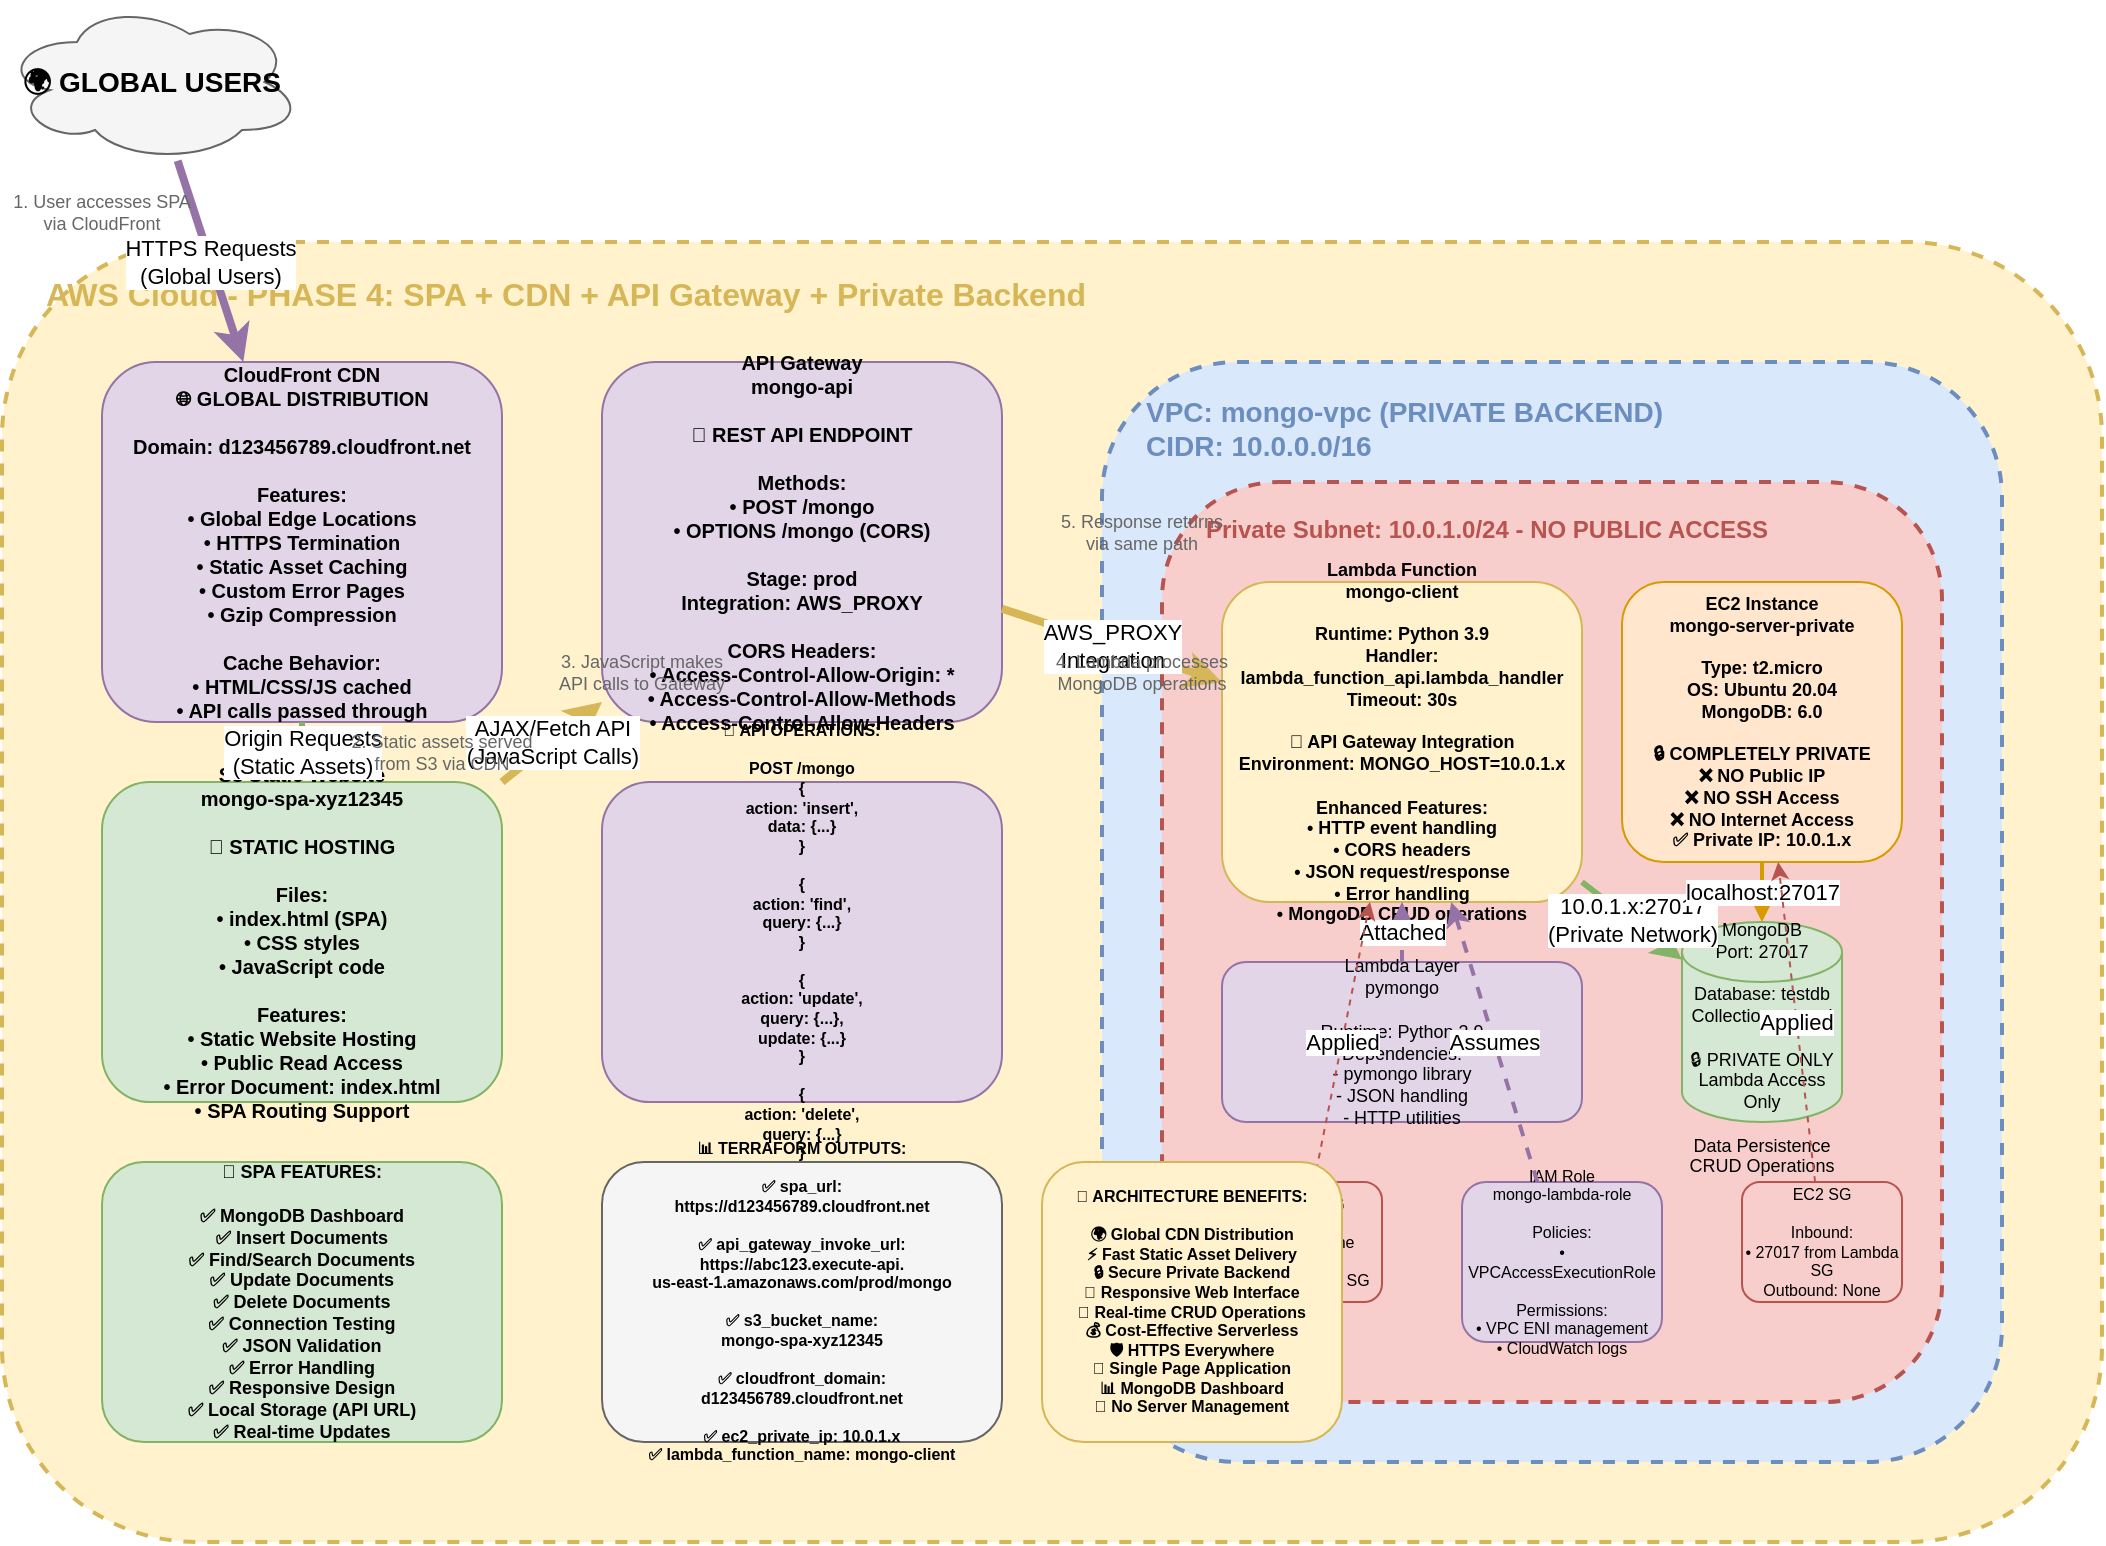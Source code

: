 <mxfile version="22.1.16" type="device">
  <diagram name="AWS MongoDB Lambda Phase 4 - SPA + CDN" id="aws-mongo-lambda-phase4">
    <mxGraphModel dx="1422" dy="794" grid="1" gridSize="10" guides="1" tooltips="1" connect="1" arrows="1" fold="1" page="1" pageScale="1" pageWidth="1169" pageHeight="827" math="0" shadow="0">
      <root>
        <mxCell id="0" />
        <mxCell id="1" parent="0" />
        
        <!-- Global Users -->
        <mxCell id="global-users" value="🌍 GLOBAL USERS" style="ellipse;shape=cloud;whiteSpace=wrap;html=1;fillColor=#f5f5f5;strokeColor=#666666;fontSize=14;fontStyle=1;" vertex="1" parent="1">
          <mxGeometry x="50" y="30" width="150" height="80" as="geometry" />
        </mxCell>

        <!-- AWS Cloud Container -->
        <mxCell id="aws-cloud" value="" style="rounded=1;whiteSpace=wrap;html=1;fillColor=#fff2cc;strokeColor=#d6b656;strokeWidth=2;dashed=1;" vertex="1" parent="1">
          <mxGeometry x="50" y="150" width="1050" height="650" as="geometry" />
        </mxCell>
        <mxCell id="aws-label" value="AWS Cloud - PHASE 4: SPA + CDN + API Gateway + Private Backend" style="text;html=1;strokeColor=none;fillColor=none;align=left;verticalAlign=top;whiteSpace=wrap;rounded=0;fontSize=16;fontStyle=1;fontColor=#d6b656;" vertex="1" parent="1">
          <mxGeometry x="70" y="160" width="600" height="30" as="geometry" />
        </mxCell>

        <!-- CloudFront CDN -->
        <mxCell id="cloudfront" value="CloudFront CDN&#xa;🌐 GLOBAL DISTRIBUTION&#xa;&#xa;Domain: d123456789.cloudfront.net&#xa;&#xa;Features:&#xa;• Global Edge Locations&#xa;• HTTPS Termination&#xa;• Static Asset Caching&#xa;• Custom Error Pages&#xa;• Gzip Compression&#xa;&#xa;Cache Behavior:&#xa;• HTML/CSS/JS cached&#xa;• API calls passed through" style="rounded=1;whiteSpace=wrap;html=1;fillColor=#e1d5e7;strokeColor=#9673a6;fontSize=10;fontStyle=1;" vertex="1" parent="1">
          <mxGeometry x="100" y="210" width="200" height="180" as="geometry" />
        </mxCell>

        <!-- S3 Static Website -->
        <mxCell id="s3-bucket" value="S3 Static Website&#xa;mongo-spa-xyz12345&#xa;&#xa;📁 STATIC HOSTING&#xa;&#xa;Files:&#xa;• index.html (SPA)&#xa;• CSS styles&#xa;• JavaScript code&#xa;&#xa;Features:&#xa;• Static Website Hosting&#xa;• Public Read Access&#xa;• Error Document: index.html&#xa;• SPA Routing Support" style="rounded=1;whiteSpace=wrap;html=1;fillColor=#d5e8d4;strokeColor=#82b366;fontSize=10;fontStyle=1;" vertex="1" parent="1">
          <mxGeometry x="100" y="420" width="200" height="160" as="geometry" />
        </mxCell>

        <!-- API Gateway -->
        <mxCell id="api-gateway" value="API Gateway&#xa;mongo-api&#xa;&#xa;🔗 REST API ENDPOINT&#xa;&#xa;Methods:&#xa;• POST /mongo&#xa;• OPTIONS /mongo (CORS)&#xa;&#xa;Stage: prod&#xa;Integration: AWS_PROXY&#xa;&#xa;CORS Headers:&#xa;• Access-Control-Allow-Origin: *&#xa;• Access-Control-Allow-Methods&#xa;• Access-Control-Allow-Headers" style="rounded=1;whiteSpace=wrap;html=1;fillColor=#e1d5e7;strokeColor=#9673a6;fontSize=10;fontStyle=1;" vertex="1" parent="1">
          <mxGeometry x="350" y="210" width="200" height="180" as="geometry" />
        </mxCell>

        <!-- VPC Container -->
        <mxCell id="vpc" value="" style="rounded=1;whiteSpace=wrap;html=1;fillColor=#dae8fc;strokeColor=#6c8ebf;strokeWidth=2;dashed=1;" vertex="1" parent="1">
          <mxGeometry x="600" y="210" width="450" height="550" as="geometry" />
        </mxCell>
        <mxCell id="vpc-label" value="VPC: mongo-vpc (PRIVATE BACKEND)&#xa;CIDR: 10.0.0.0/16" style="text;html=1;strokeColor=none;fillColor=none;align=left;verticalAlign=top;whiteSpace=wrap;rounded=0;fontSize=14;fontStyle=1;fontColor=#6c8ebf;" vertex="1" parent="1">
          <mxGeometry x="620" y="220" width="300" height="40" as="geometry" />
        </mxCell>

        <!-- Private Subnet -->
        <mxCell id="subnet" value="" style="rounded=1;whiteSpace=wrap;html=1;fillColor=#f8cecc;strokeColor=#b85450;strokeWidth=2;dashed=1;" vertex="1" parent="1">
          <mxGeometry x="630" y="270" width="390" height="460" as="geometry" />
        </mxCell>
        <mxCell id="subnet-label" value="Private Subnet: 10.0.1.0/24 - NO PUBLIC ACCESS" style="text;html=1;strokeColor=none;fillColor=none;align=left;verticalAlign=top;whiteSpace=wrap;rounded=0;fontSize=12;fontStyle=1;fontColor=#b85450;" vertex="1" parent="1">
          <mxGeometry x="650" y="280" width="300" height="30" as="geometry" />
        </mxCell>

        <!-- Lambda Function -->
        <mxCell id="lambda" value="Lambda Function&#xa;mongo-client&#xa;&#xa;Runtime: Python 3.9&#xa;Handler: lambda_function_api.lambda_handler&#xa;Timeout: 30s&#xa;&#xa;🔗 API Gateway Integration&#xa;Environment: MONGO_HOST=10.0.1.x&#xa;&#xa;Enhanced Features:&#xa;• HTTP event handling&#xa;• CORS headers&#xa;• JSON request/response&#xa;• Error handling&#xa;• MongoDB CRUD operations" style="rounded=1;whiteSpace=wrap;html=1;fillColor=#fff2cc;strokeColor=#d6b656;fontSize=9;fontStyle=1;" vertex="1" parent="1">
          <mxGeometry x="660" y="320" width="180" height="160" as="geometry" />
        </mxCell>

        <!-- EC2 Instance -->
        <mxCell id="ec2" value="EC2 Instance&#xa;mongo-server-private&#xa;&#xa;Type: t2.micro&#xa;OS: Ubuntu 20.04&#xa;MongoDB: 6.0&#xa;&#xa;🔒 COMPLETELY PRIVATE&#xa;❌ NO Public IP&#xa;❌ NO SSH Access&#xa;❌ NO Internet Access&#xa;✅ Private IP: 10.0.1.x" style="rounded=1;whiteSpace=wrap;html=1;fillColor=#ffe6cc;strokeColor=#d79b00;fontSize=9;fontStyle=1;" vertex="1" parent="1">
          <mxGeometry x="860" y="320" width="140" height="140" as="geometry" />
        </mxCell>

        <!-- MongoDB -->
        <mxCell id="mongodb" value="MongoDB&#xa;Port: 27017&#xa;&#xa;Database: testdb&#xa;Collection: testcol&#xa;&#xa;🔒 PRIVATE ONLY&#xa;Lambda Access Only&#xa;&#xa;Data Persistence&#xa;CRUD Operations" style="shape=cylinder3;whiteSpace=wrap;html=1;boundedLbl=1;backgroundOutline=1;size=15;fillColor=#d5e8d4;strokeColor=#82b366;fontSize=9;" vertex="1" parent="1">
          <mxGeometry x="890" y="490" width="80" height="100" as="geometry" />
        </mxCell>

        <!-- Lambda Layer -->
        <mxCell id="lambda-layer" value="Lambda Layer&#xa;pymongo&#xa;&#xa;Runtime: Python 3.9&#xa;Dependencies:&#xa;- pymongo library&#xa;- JSON handling&#xa;- HTTP utilities" style="rounded=1;whiteSpace=wrap;html=1;fillColor=#e1d5e7;strokeColor=#9673a6;fontSize=9;" vertex="1" parent="1">
          <mxGeometry x="660" y="510" width="180" height="80" as="geometry" />
        </mxCell>

        <!-- Security Groups -->
        <mxCell id="sg-lambda" value="Lambda SG&#xa;&#xa;Inbound: None&#xa;Outbound:&#xa;• 27017 to EC2 SG" style="rounded=1;whiteSpace=wrap;html=1;fillColor=#f8cecc;strokeColor=#b85450;fontSize=8;" vertex="1" parent="1">
          <mxGeometry x="660" y="620" width="80" height="60" as="geometry" />
        </mxCell>

        <mxCell id="sg-ec2" value="EC2 SG&#xa;&#xa;Inbound:&#xa;• 27017 from Lambda SG&#xa;Outbound: None" style="rounded=1;whiteSpace=wrap;html=1;fillColor=#f8cecc;strokeColor=#b85450;fontSize=8;" vertex="1" parent="1">
          <mxGeometry x="920" y="620" width="80" height="60" as="geometry" />
        </mxCell>

        <!-- IAM Role -->
        <mxCell id="iam-role" value="IAM Role&#xa;mongo-lambda-role&#xa;&#xa;Policies:&#xa;• VPCAccessExecutionRole&#xa;&#xa;Permissions:&#xa;• VPC ENI management&#xa;• CloudWatch logs" style="rounded=1;whiteSpace=wrap;html=1;fillColor=#e1d5e7;strokeColor=#9673a6;fontSize=8;" vertex="1" parent="1">
          <mxGeometry x="780" y="620" width="100" height="80" as="geometry" />
        </mxCell>

        <!-- SPA Features Box -->
        <mxCell id="spa-features" value="📱 SPA FEATURES:&#xa;&#xa;✅ MongoDB Dashboard&#xa;✅ Insert Documents&#xa;✅ Find/Search Documents&#xa;✅ Update Documents&#xa;✅ Delete Documents&#xa;✅ Connection Testing&#xa;✅ JSON Validation&#xa;✅ Error Handling&#xa;✅ Responsive Design&#xa;✅ Local Storage (API URL)&#xa;✅ Real-time Updates" style="rounded=1;whiteSpace=wrap;html=1;fillColor=#d5e8d4;strokeColor=#82b366;fontSize=9;fontStyle=1;" vertex="1" parent="1">
          <mxGeometry x="100" y="610" width="200" height="140" as="geometry" />
        </mxCell>

        <!-- API Operations Box -->
        <mxCell id="api-operations" value="🔧 API OPERATIONS:&#xa;&#xa;POST /mongo&#xa;{&#xa;  action: 'insert',&#xa;  data: {...}&#xa;}&#xa;&#xa;{&#xa;  action: 'find',&#xa;  query: {...}&#xa;}&#xa;&#xa;{&#xa;  action: 'update',&#xa;  query: {...},&#xa;  update: {...}&#xa;}&#xa;&#xa;{&#xa;  action: 'delete',&#xa;  query: {...}&#xa;}" style="rounded=1;whiteSpace=wrap;html=1;fillColor=#e1d5e7;strokeColor=#9673a6;fontSize=8;fontStyle=1;" vertex="1" parent="1">
          <mxGeometry x="350" y="420" width="200" height="160" as="geometry" />
        </mxCell>

        <!-- Connection Lines -->
        <!-- Users to CloudFront -->
        <mxCell id="conn1" value="HTTPS Requests&#xa;(Global Users)" style="endArrow=classic;html=1;rounded=0;strokeWidth=4;strokeColor=#9673a6;" edge="1" parent="1" source="global-users" target="cloudfront">
          <mxGeometry width="50" height="50" relative="1" as="geometry">
            <mxPoint x="125" y="110" as="sourcePoint" />
            <mxPoint x="200" y="210" as="targetPoint" />
          </mxGeometry>
        </mxCell>

        <!-- CloudFront to S3 -->
        <mxCell id="conn2" value="Origin Requests&#xa;(Static Assets)" style="endArrow=classic;html=1;rounded=0;strokeWidth=3;strokeColor=#82b366;" edge="1" parent="1" source="cloudfront" target="s3-bucket">
          <mxGeometry width="50" height="50" relative="1" as="geometry">
            <mxPoint x="200" y="390" as="sourcePoint" />
            <mxPoint x="200" y="420" as="targetPoint" />
          </mxGeometry>
        </mxCell>

        <!-- SPA to API Gateway -->
        <mxCell id="conn3" value="AJAX/Fetch API&#xa;(JavaScript Calls)" style="endArrow=classic;html=1;rounded=0;strokeWidth=4;strokeColor=#d6b656;" edge="1" parent="1" source="s3-bucket" target="api-gateway">
          <mxGeometry width="50" height="50" relative="1" as="geometry">
            <mxPoint x="300" y="500" as="sourcePoint" />
            <mxPoint x="350" y="300" as="targetPoint" />
          </mxGeometry>
        </mxCell>

        <!-- API Gateway to Lambda -->
        <mxCell id="conn4" value="AWS_PROXY&#xa;Integration" style="endArrow=classic;html=1;rounded=0;strokeWidth=4;strokeColor=#d6b656;" edge="1" parent="1" source="api-gateway" target="lambda">
          <mxGeometry width="50" height="50" relative="1" as="geometry">
            <mxPoint x="550" y="300" as="sourcePoint" />
            <mxPoint x="660" y="400" as="targetPoint" />
          </mxGeometry>
        </mxCell>

        <!-- Lambda to MongoDB -->
        <mxCell id="conn5" value="10.0.1.x:27017&#xa;(Private Network)" style="endArrow=classic;html=1;rounded=0;strokeWidth=3;strokeColor=#82b366;" edge="1" parent="1" source="lambda" target="mongodb">
          <mxGeometry width="50" height="50" relative="1" as="geometry">
            <mxPoint x="840" y="450" as="sourcePoint" />
            <mxPoint x="890" y="540" as="targetPoint" />
          </mxGeometry>
        </mxCell>

        <!-- EC2 to MongoDB -->
        <mxCell id="conn6" value="localhost:27017" style="endArrow=classic;html=1;rounded=0;strokeWidth=2;strokeColor=#d79b00;" edge="1" parent="1" source="ec2" target="mongodb">
          <mxGeometry width="50" height="50" relative="1" as="geometry">
            <mxPoint x="930" y="460" as="sourcePoint" />
            <mxPoint x="930" y="490" as="targetPoint" />
          </mxGeometry>
        </mxCell>

        <!-- Lambda Layer to Lambda -->
        <mxCell id="conn7" value="Attached" style="endArrow=classic;html=1;rounded=0;strokeWidth=2;strokeColor=#9673a6;dashed=1;" edge="1" parent="1" source="lambda-layer" target="lambda">
          <mxGeometry width="50" height="50" relative="1" as="geometry">
            <mxPoint x="750" y="510" as="sourcePoint" />
            <mxPoint x="750" y="480" as="targetPoint" />
          </mxGeometry>
        </mxCell>

        <!-- IAM Role to Lambda -->
        <mxCell id="conn8" value="Assumes" style="endArrow=classic;html=1;rounded=0;strokeWidth=2;strokeColor=#9673a6;dashed=1;" edge="1" parent="1" source="iam-role" target="lambda">
          <mxGeometry width="50" height="50" relative="1" as="geometry">
            <mxPoint x="830" y="620" as="sourcePoint" />
            <mxPoint x="750" y="480" as="targetPoint" />
          </mxGeometry>
        </mxCell>

        <!-- Security Group associations -->
        <mxCell id="conn9" value="Applied" style="endArrow=classic;html=1;rounded=0;strokeWidth=1;strokeColor=#b85450;dashed=1;" edge="1" parent="1" source="sg-lambda" target="lambda">
          <mxGeometry width="50" height="50" relative="1" as="geometry">
            <mxPoint x="700" y="620" as="sourcePoint" />
            <mxPoint x="750" y="480" as="targetPoint" />
          </mxGeometry>
        </mxCell>

        <mxCell id="conn10" value="Applied" style="endArrow=classic;html=1;rounded=0;strokeWidth=1;strokeColor=#b85450;dashed=1;" edge="1" parent="1" source="sg-ec2" target="ec2">
          <mxGeometry width="50" height="50" relative="1" as="geometry">
            <mxPoint x="960" y="620" as="sourcePoint" />
            <mxPoint x="930" y="460" as="targetPoint" />
          </mxGeometry>
        </mxCell>

        <!-- Data Flow Labels -->
        <mxCell id="flow1" value="1. User accesses SPA&#xa;via CloudFront" style="text;html=1;strokeColor=none;fillColor=none;align=center;verticalAlign=middle;whiteSpace=wrap;rounded=0;fontSize=9;fontColor=#666666;" vertex="1" parent="1">
          <mxGeometry x="50" y="120" width="100" height="30" as="geometry" />
        </mxCell>

        <mxCell id="flow2" value="2. Static assets served&#xa;from S3 via CDN" style="text;html=1;strokeColor=none;fillColor=none;align=center;verticalAlign=middle;whiteSpace=wrap;rounded=0;fontSize=9;fontColor=#666666;" vertex="1" parent="1">
          <mxGeometry x="220" y="390" width="100" height="30" as="geometry" />
        </mxCell>

        <mxCell id="flow3" value="3. JavaScript makes&#xa;API calls to Gateway" style="text;html=1;strokeColor=none;fillColor=none;align=center;verticalAlign=middle;whiteSpace=wrap;rounded=0;fontSize=9;fontColor=#666666;" vertex="1" parent="1">
          <mxGeometry x="320" y="350" width="100" height="30" as="geometry" />
        </mxCell>

        <mxCell id="flow4" value="4. Lambda processes&#xa;MongoDB operations" style="text;html=1;strokeColor=none;fillColor=none;align=center;verticalAlign=middle;whiteSpace=wrap;rounded=0;fontSize=9;fontColor=#666666;" vertex="1" parent="1">
          <mxGeometry x="570" y="350" width="100" height="30" as="geometry" />
        </mxCell>

        <mxCell id="flow5" value="5. Response returns&#xa;via same path" style="text;html=1;strokeColor=none;fillColor=none;align=center;verticalAlign=middle;whiteSpace=wrap;rounded=0;fontSize=9;fontColor=#666666;" vertex="1" parent="1">
          <mxGeometry x="570" y="280" width="100" height="30" as="geometry" />
        </mxCell>

        <!-- Outputs Box -->
        <mxCell id="outputs" value="📊 TERRAFORM OUTPUTS:&#xa;&#xa;✅ spa_url:&#xa;https://d123456789.cloudfront.net&#xa;&#xa;✅ api_gateway_invoke_url:&#xa;https://abc123.execute-api.&#xa;us-east-1.amazonaws.com/prod/mongo&#xa;&#xa;✅ s3_bucket_name:&#xa;mongo-spa-xyz12345&#xa;&#xa;✅ cloudfront_domain:&#xa;d123456789.cloudfront.net&#xa;&#xa;✅ ec2_private_ip: 10.0.1.x&#xa;✅ lambda_function_name: mongo-client" style="rounded=1;whiteSpace=wrap;html=1;fillColor=#f5f5f5;strokeColor=#666666;fontSize=8;fontStyle=1;" vertex="1" parent="1">
          <mxGeometry x="350" y="610" width="200" height="140" as="geometry" />
        </mxCell>

        <!-- Architecture Benefits -->
        <mxCell id="benefits" value="🚀 ARCHITECTURE BENEFITS:&#xa;&#xa;🌍 Global CDN Distribution&#xa;⚡ Fast Static Asset Delivery&#xa;🔒 Secure Private Backend&#xa;📱 Responsive Web Interface&#xa;🔄 Real-time CRUD Operations&#xa;💰 Cost-Effective Serverless&#xa;🛡️ HTTPS Everywhere&#xa;🎯 Single Page Application&#xa;📊 MongoDB Dashboard&#xa;🔧 No Server Management" style="rounded=1;whiteSpace=wrap;html=1;fillColor=#fff2cc;strokeColor=#d6b656;fontSize=8;fontStyle=1;" vertex="1" parent="1">
          <mxGeometry x="570" y="610" width="150" height="140" as="geometry" />
        </mxCell>

      </root>
    </mxGraphModel>
  </diagram>
</mxfile>